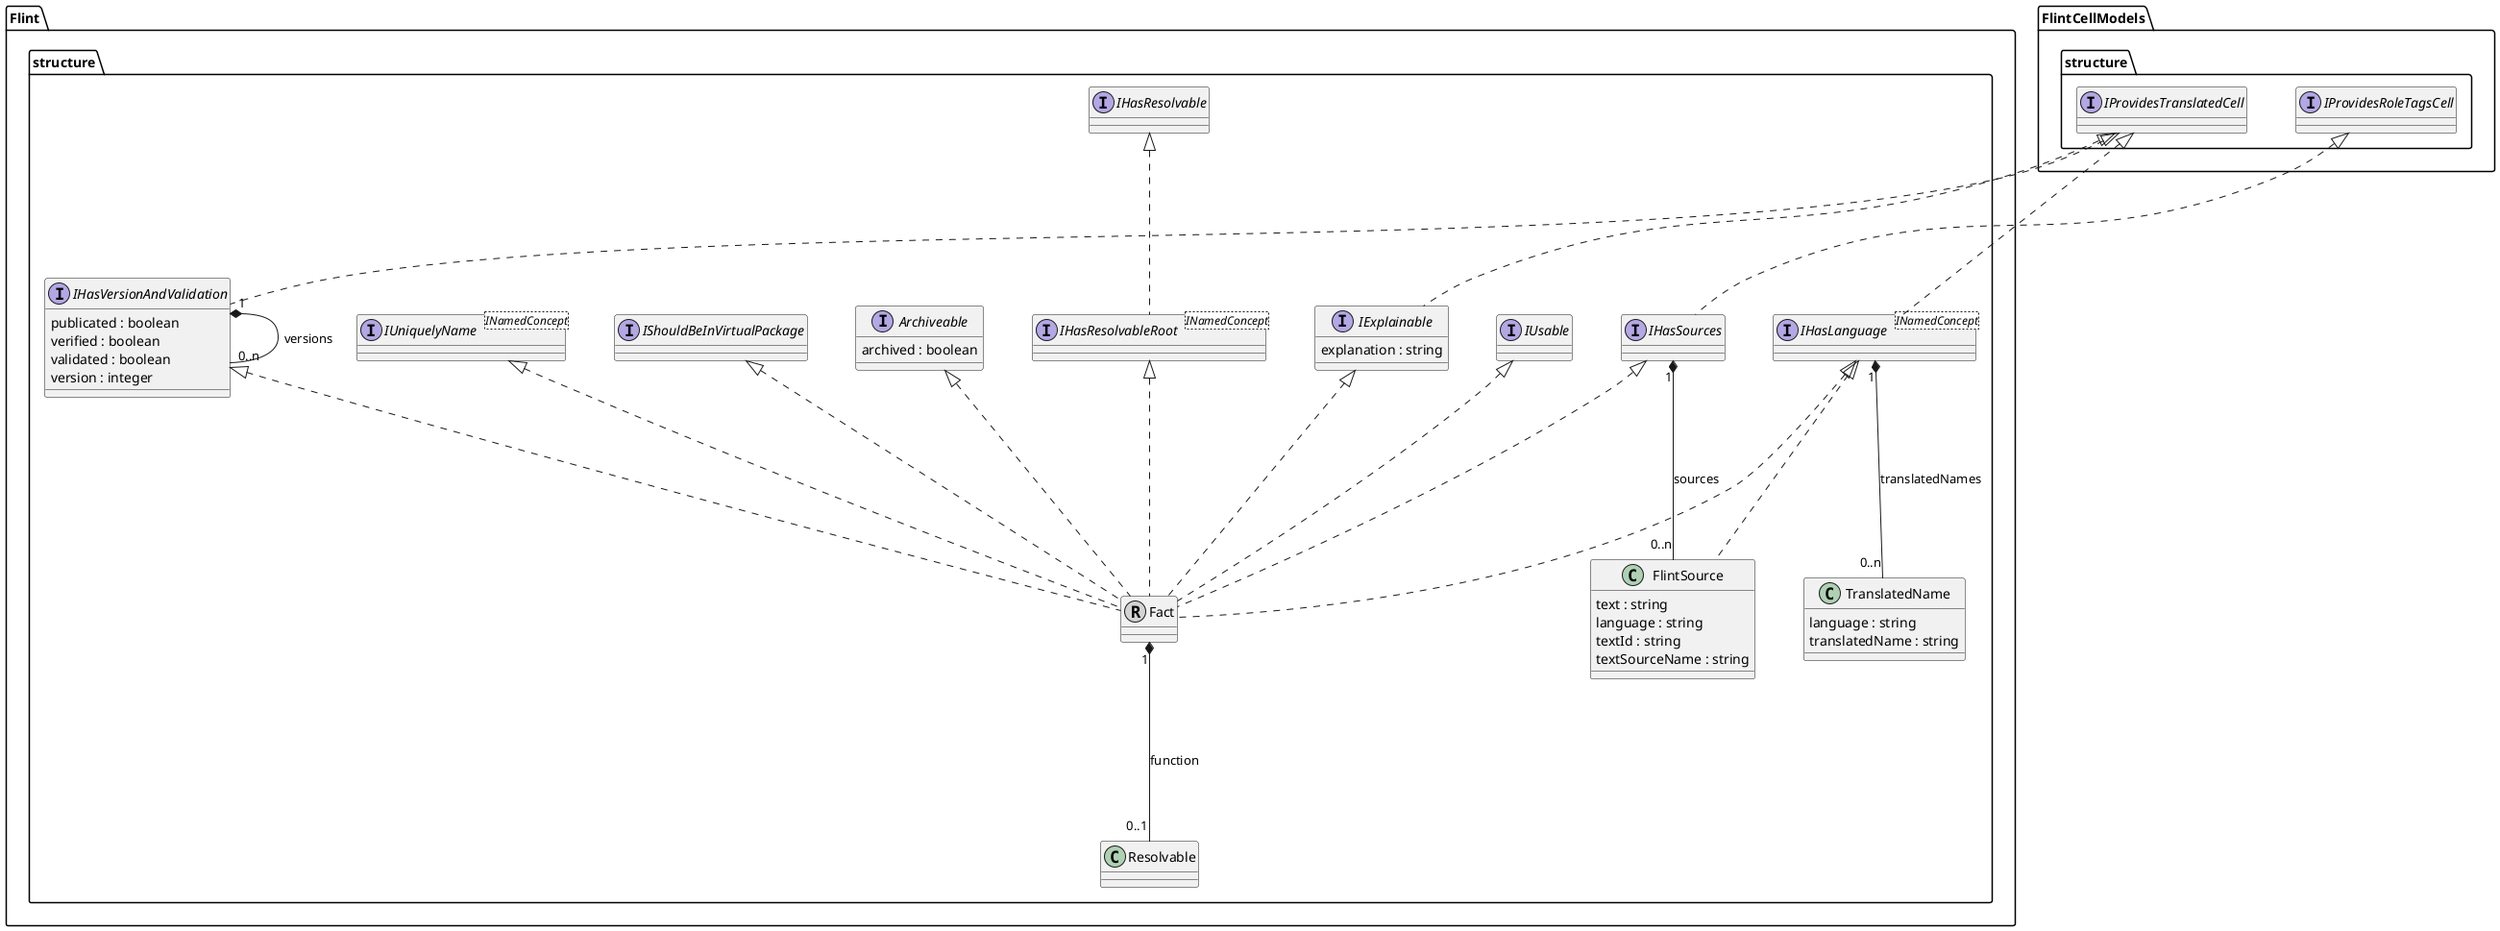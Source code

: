 @startuml Fact-Model

skinparam nodesep 50
skinparam ranksep 150

interface "Flint.structure.IUniquelyName" <INamedConcept>
interface "Flint.structure.IUsable" 
interface "Flint.structure.IHasResolvable" 
interface "Flint.structure.IHasVersionAndValidation" 
"Flint.structure.IHasVersionAndValidation" : publicated : boolean
"Flint.structure.IHasVersionAndValidation" : verified : boolean
"Flint.structure.IHasVersionAndValidation" : validated : boolean
"Flint.structure.IHasVersionAndValidation" : version : integer
interface "Flint.structure.IExplainable" 
"Flint.structure.IExplainable" : explanation : string
interface "Flint.structure.IShouldBeInVirtualPackage" 
interface "Flint.structure.Archiveable" 
"Flint.structure.Archiveable" : archived : boolean
interface "Flint.structure.IHasLanguage" <INamedConcept>
interface "FlintCellModels.structure.IProvidesRoleTagsCell" 
interface "Flint.structure.IHasSources" 
interface "FlintCellModels.structure.IProvidesTranslatedCell" 
interface "Flint.structure.IHasResolvableRoot" <INamedConcept>
class "Flint.structure.Resolvable"  
class "Flint.structure.Fact"  << (R, lightgrey) >>
class "Flint.structure.TranslatedName"  
"Flint.structure.TranslatedName" : language : string
"Flint.structure.TranslatedName" : translatedName : string
class "Flint.structure.FlintSource"
"Flint.structure.FlintSource" : text : string
"Flint.structure.FlintSource" : language : string
"Flint.structure.FlintSource" : textId : string
"Flint.structure.FlintSource" : textSourceName : string  
"Flint.structure.IHasLanguage" <|.. "Flint.structure.FlintSource" 

"FlintCellModels.structure.IProvidesTranslatedCell" <|.. "Flint.structure.IHasVersionAndValidation"
"FlintCellModels.structure.IProvidesTranslatedCell" <|.. "Flint.structure.IExplainable"
"FlintCellModels.structure.IProvidesTranslatedCell" <|.. "Flint.structure.IHasLanguage"
"FlintCellModels.structure.IProvidesRoleTagsCell" <|.. "Flint.structure.IHasSources"
"Flint.structure.IHasResolvable" <|.. "Flint.structure.IHasResolvableRoot"
"Flint.structure.IUniquelyName" <|.. "Flint.structure.Fact"
"Flint.structure.IExplainable" <|.. "Flint.structure.Fact"
"Flint.structure.IUsable" <|.. "Flint.structure.Fact"
"Flint.structure.IHasSources" <|.. "Flint.structure.Fact"
"Flint.structure.IHasResolvableRoot" <|.. "Flint.structure.Fact"
"Flint.structure.IShouldBeInVirtualPackage" <|.. "Flint.structure.Fact"
"Flint.structure.IHasLanguage" <|.. "Flint.structure.Fact"
"Flint.structure.IHasVersionAndValidation" <|.. "Flint.structure.Fact"
"Flint.structure.Archiveable" <|.. "Flint.structure.Fact"
"Flint.structure.IHasVersionAndValidation" "1" *-- "0..n" "Flint.structure.IHasVersionAndValidation" : versions
"Flint.structure.Fact" "1" *-- "0..1" "Flint.structure.Resolvable" : function
"Flint.structure.IHasLanguage" "1" *-- "0..n" "Flint.structure.TranslatedName" : translatedNames
"Flint.structure.IHasSources" "1" *-- "0..n" "Flint.structure.FlintSource" : sources

@enduml